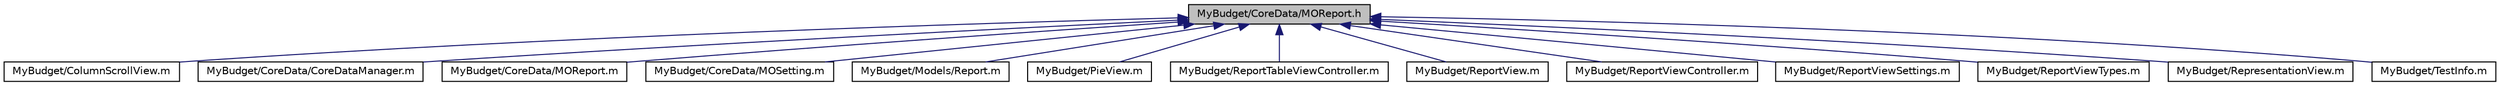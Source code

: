 digraph G
{
  edge [fontname="Helvetica",fontsize="10",labelfontname="Helvetica",labelfontsize="10"];
  node [fontname="Helvetica",fontsize="10",shape=record];
  Node1 [label="MyBudget/CoreData/MOReport.h",height=0.2,width=0.4,color="black", fillcolor="grey75", style="filled" fontcolor="black"];
  Node1 -> Node2 [dir=back,color="midnightblue",fontsize="10",style="solid",fontname="Helvetica"];
  Node2 [label="MyBudget/ColumnScrollView.m",height=0.2,width=0.4,color="black", fillcolor="white", style="filled",URL="$_column_scroll_view_8m.html"];
  Node1 -> Node3 [dir=back,color="midnightblue",fontsize="10",style="solid",fontname="Helvetica"];
  Node3 [label="MyBudget/CoreData/CoreDataManager.m",height=0.2,width=0.4,color="black", fillcolor="white", style="filled",URL="$_core_data_manager_8m.html"];
  Node1 -> Node4 [dir=back,color="midnightblue",fontsize="10",style="solid",fontname="Helvetica"];
  Node4 [label="MyBudget/CoreData/MOReport.m",height=0.2,width=0.4,color="black", fillcolor="white", style="filled",URL="$_m_o_report_8m.html"];
  Node1 -> Node5 [dir=back,color="midnightblue",fontsize="10",style="solid",fontname="Helvetica"];
  Node5 [label="MyBudget/CoreData/MOSetting.m",height=0.2,width=0.4,color="black", fillcolor="white", style="filled",URL="$_m_o_setting_8m.html"];
  Node1 -> Node6 [dir=back,color="midnightblue",fontsize="10",style="solid",fontname="Helvetica"];
  Node6 [label="MyBudget/Models/Report.m",height=0.2,width=0.4,color="black", fillcolor="white", style="filled",URL="$_report_8m.html"];
  Node1 -> Node7 [dir=back,color="midnightblue",fontsize="10",style="solid",fontname="Helvetica"];
  Node7 [label="MyBudget/PieView.m",height=0.2,width=0.4,color="black", fillcolor="white", style="filled",URL="$_pie_view_8m.html"];
  Node1 -> Node8 [dir=back,color="midnightblue",fontsize="10",style="solid",fontname="Helvetica"];
  Node8 [label="MyBudget/ReportTableViewController.m",height=0.2,width=0.4,color="black", fillcolor="white", style="filled",URL="$_report_table_view_controller_8m.html"];
  Node1 -> Node9 [dir=back,color="midnightblue",fontsize="10",style="solid",fontname="Helvetica"];
  Node9 [label="MyBudget/ReportView.m",height=0.2,width=0.4,color="black", fillcolor="white", style="filled",URL="$_report_view_8m.html"];
  Node1 -> Node10 [dir=back,color="midnightblue",fontsize="10",style="solid",fontname="Helvetica"];
  Node10 [label="MyBudget/ReportViewController.m",height=0.2,width=0.4,color="black", fillcolor="white", style="filled",URL="$_report_view_controller_8m.html"];
  Node1 -> Node11 [dir=back,color="midnightblue",fontsize="10",style="solid",fontname="Helvetica"];
  Node11 [label="MyBudget/ReportViewSettings.m",height=0.2,width=0.4,color="black", fillcolor="white", style="filled",URL="$_report_view_settings_8m.html"];
  Node1 -> Node12 [dir=back,color="midnightblue",fontsize="10",style="solid",fontname="Helvetica"];
  Node12 [label="MyBudget/ReportViewTypes.m",height=0.2,width=0.4,color="black", fillcolor="white", style="filled",URL="$_report_view_types_8m.html"];
  Node1 -> Node13 [dir=back,color="midnightblue",fontsize="10",style="solid",fontname="Helvetica"];
  Node13 [label="MyBudget/RepresentationView.m",height=0.2,width=0.4,color="black", fillcolor="white", style="filled",URL="$_representation_view_8m.html"];
  Node1 -> Node14 [dir=back,color="midnightblue",fontsize="10",style="solid",fontname="Helvetica"];
  Node14 [label="MyBudget/TestInfo.m",height=0.2,width=0.4,color="black", fillcolor="white", style="filled",URL="$_test_info_8m.html"];
}
